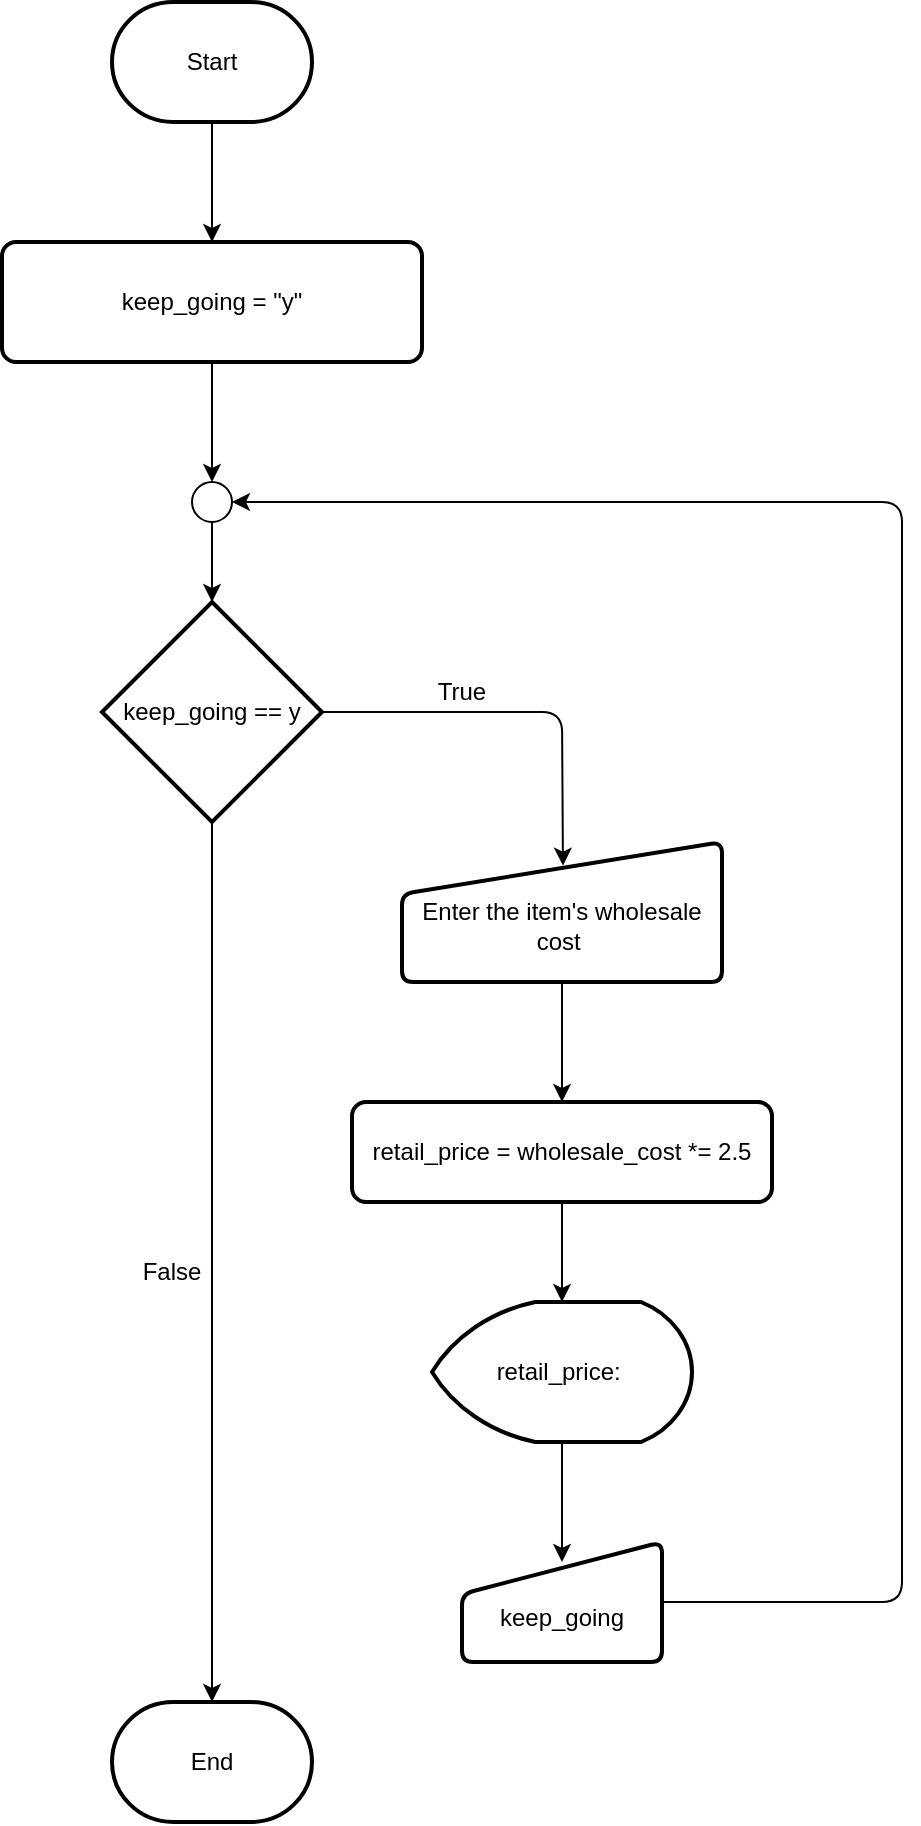 <mxfile>
    <diagram id="od7Wu5Xdtv-wWa3QP7XT" name="Page-1">
        <mxGraphModel dx="549" dy="405" grid="1" gridSize="10" guides="1" tooltips="1" connect="1" arrows="1" fold="1" page="1" pageScale="1" pageWidth="1100" pageHeight="1700" math="0" shadow="0">
            <root>
                <mxCell id="0"/>
                <mxCell id="1" parent="0"/>
                <mxCell id="2" value="" style="edgeStyle=none;html=1;labelBackgroundColor=none;" edge="1" parent="1" source="3" target="9">
                    <mxGeometry relative="1" as="geometry"/>
                </mxCell>
                <mxCell id="3" value="Start" style="strokeWidth=2;html=1;shape=mxgraph.flowchart.terminator;whiteSpace=wrap;labelBackgroundColor=none;" vertex="1" parent="1">
                    <mxGeometry x="375" y="80" width="100" height="60" as="geometry"/>
                </mxCell>
                <mxCell id="4" value="" style="edgeStyle=none;html=1;labelBackgroundColor=none;" edge="1" parent="1" source="5">
                    <mxGeometry relative="1" as="geometry">
                        <mxPoint x="600" y="860" as="targetPoint"/>
                    </mxGeometry>
                </mxCell>
                <mxCell id="5" value="retail_price:&amp;nbsp;" style="strokeWidth=2;html=1;shape=mxgraph.flowchart.display;whiteSpace=wrap;labelBackgroundColor=none;" vertex="1" parent="1">
                    <mxGeometry x="535" y="730" width="130" height="70" as="geometry"/>
                </mxCell>
                <mxCell id="6" value="" style="edgeStyle=none;html=1;labelBackgroundColor=none;" edge="1" parent="1" source="7" target="21">
                    <mxGeometry relative="1" as="geometry"/>
                </mxCell>
                <mxCell id="7" value="&lt;br&gt;Enter the item's wholesale cost&amp;nbsp;" style="html=1;strokeWidth=2;shape=manualInput;whiteSpace=wrap;rounded=1;size=26;arcSize=11;labelBackgroundColor=none;" vertex="1" parent="1">
                    <mxGeometry x="520" y="500" width="160" height="70" as="geometry"/>
                </mxCell>
                <mxCell id="8" value="" style="edgeStyle=none;html=1;labelBackgroundColor=none;" edge="1" parent="1" source="9" target="16">
                    <mxGeometry relative="1" as="geometry"/>
                </mxCell>
                <mxCell id="9" value="keep_going = &quot;y&quot;" style="rounded=1;whiteSpace=wrap;html=1;absoluteArcSize=1;arcSize=14;strokeWidth=2;labelBackgroundColor=none;" vertex="1" parent="1">
                    <mxGeometry x="320" y="200" width="210" height="60" as="geometry"/>
                </mxCell>
                <mxCell id="11" style="edgeStyle=none;html=1;labelBackgroundColor=none;entryX=0.503;entryY=0.169;entryDx=0;entryDy=0;entryPerimeter=0;" edge="1" parent="1" source="12" target="7">
                    <mxGeometry relative="1" as="geometry">
                        <Array as="points">
                            <mxPoint x="600" y="435"/>
                        </Array>
                    </mxGeometry>
                </mxCell>
                <mxCell id="22" style="edgeStyle=none;html=1;entryX=0.5;entryY=0;entryDx=0;entryDy=0;entryPerimeter=0;labelBackgroundColor=none;" edge="1" parent="1" source="12" target="13">
                    <mxGeometry relative="1" as="geometry"/>
                </mxCell>
                <mxCell id="12" value="keep_going == y" style="strokeWidth=2;html=1;shape=mxgraph.flowchart.decision;whiteSpace=wrap;labelBackgroundColor=none;" vertex="1" parent="1">
                    <mxGeometry x="370" y="380" width="110" height="110" as="geometry"/>
                </mxCell>
                <mxCell id="13" value="End" style="strokeWidth=2;html=1;shape=mxgraph.flowchart.terminator;whiteSpace=wrap;labelBackgroundColor=none;" vertex="1" parent="1">
                    <mxGeometry x="375" y="930" width="100" height="60" as="geometry"/>
                </mxCell>
                <mxCell id="14" value="False" style="text;html=1;strokeColor=none;fillColor=none;align=center;verticalAlign=middle;whiteSpace=wrap;rounded=0;labelBackgroundColor=none;" vertex="1" parent="1">
                    <mxGeometry x="375" y="700" width="60" height="30" as="geometry"/>
                </mxCell>
                <mxCell id="15" value="" style="edgeStyle=none;html=1;labelBackgroundColor=none;" edge="1" parent="1" source="16" target="12">
                    <mxGeometry relative="1" as="geometry"/>
                </mxCell>
                <mxCell id="16" value="" style="ellipse;whiteSpace=wrap;html=1;aspect=fixed;labelBackgroundColor=none;" vertex="1" parent="1">
                    <mxGeometry x="415" y="320" width="20" height="20" as="geometry"/>
                </mxCell>
                <mxCell id="17" value="True" style="text;html=1;strokeColor=none;fillColor=none;align=center;verticalAlign=middle;whiteSpace=wrap;rounded=0;labelBackgroundColor=none;" vertex="1" parent="1">
                    <mxGeometry x="520" y="410" width="60" height="30" as="geometry"/>
                </mxCell>
                <mxCell id="18" style="edgeStyle=none;html=1;entryX=1;entryY=0.5;entryDx=0;entryDy=0;labelBackgroundColor=none;" edge="1" parent="1" source="19" target="16">
                    <mxGeometry relative="1" as="geometry">
                        <Array as="points">
                            <mxPoint x="770" y="880"/>
                            <mxPoint x="770" y="330"/>
                        </Array>
                    </mxGeometry>
                </mxCell>
                <mxCell id="19" value="&lt;br&gt;keep_going" style="html=1;strokeWidth=2;shape=manualInput;whiteSpace=wrap;rounded=1;size=26;arcSize=11;labelBackgroundColor=none;" vertex="1" parent="1">
                    <mxGeometry x="550" y="850" width="100" height="60" as="geometry"/>
                </mxCell>
                <mxCell id="20" value="" style="edgeStyle=none;html=1;labelBackgroundColor=none;" edge="1" parent="1" source="21" target="5">
                    <mxGeometry relative="1" as="geometry"/>
                </mxCell>
                <mxCell id="21" value="retail_price = wholesale_cost *= 2.5" style="rounded=1;whiteSpace=wrap;html=1;absoluteArcSize=1;arcSize=14;strokeWidth=2;labelBackgroundColor=none;" vertex="1" parent="1">
                    <mxGeometry x="495" y="630" width="210" height="50" as="geometry"/>
                </mxCell>
            </root>
        </mxGraphModel>
    </diagram>
</mxfile>